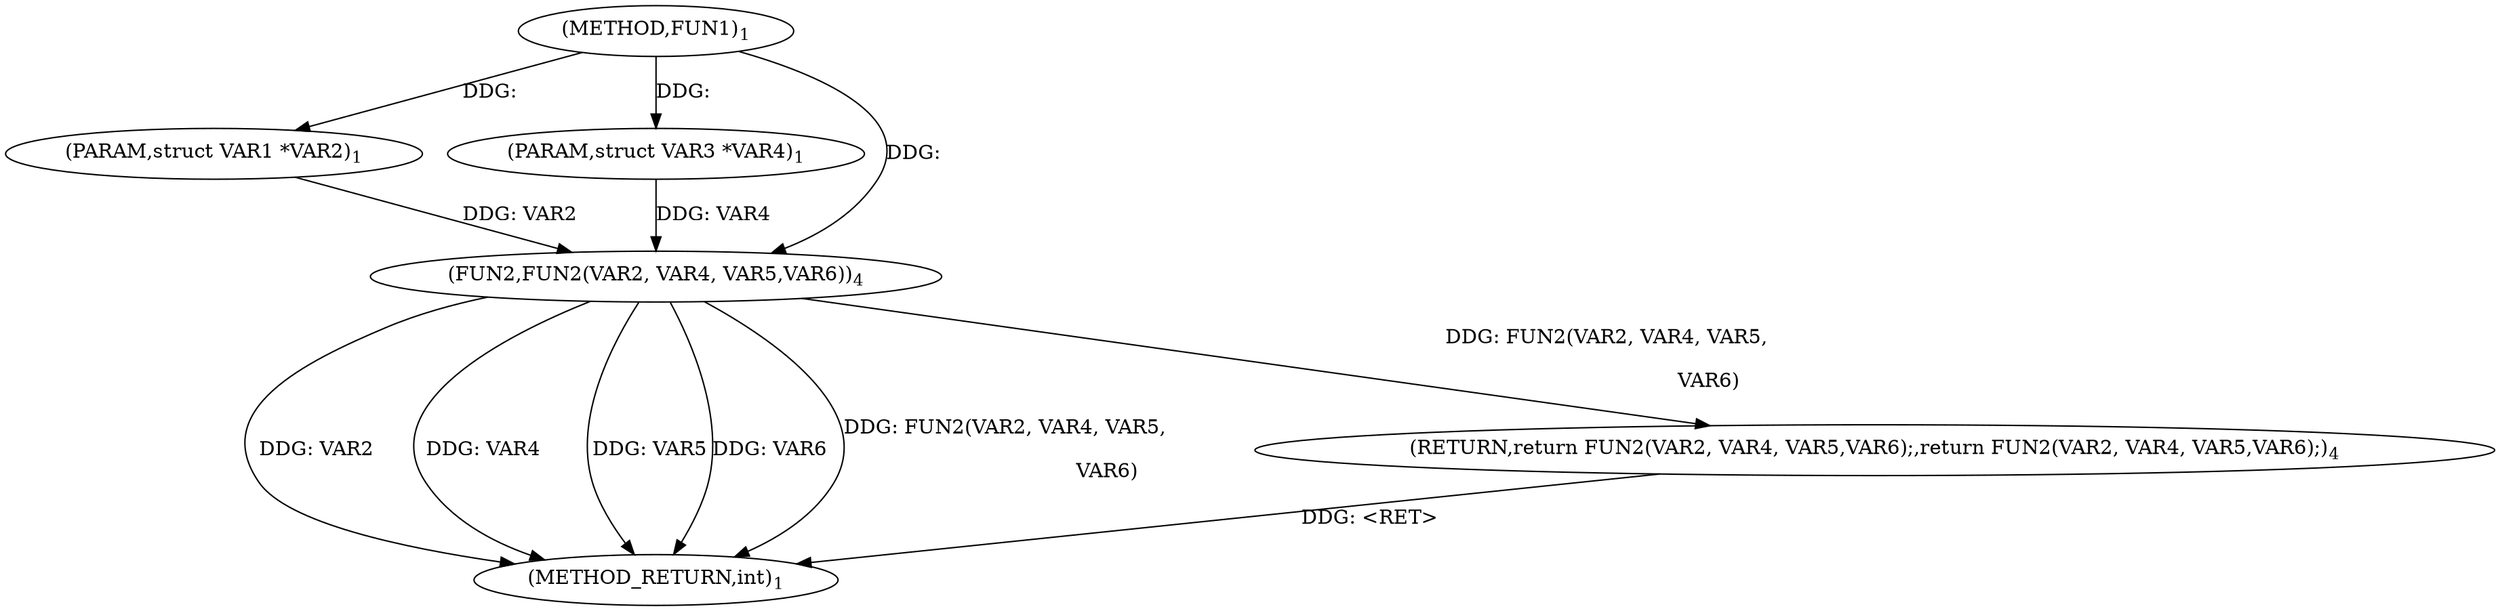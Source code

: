digraph "FUN1" {  
"8" [label = <(METHOD,FUN1)<SUB>1</SUB>> ]
"18" [label = <(METHOD_RETURN,int)<SUB>1</SUB>> ]
"9" [label = <(PARAM,struct VAR1 *VAR2)<SUB>1</SUB>> ]
"10" [label = <(PARAM,struct VAR3 *VAR4)<SUB>1</SUB>> ]
"12" [label = <(RETURN,return FUN2(VAR2, VAR4, VAR5,

				VAR6);,return FUN2(VAR2, VAR4, VAR5,

				VAR6);)<SUB>4</SUB>> ]
"13" [label = <(FUN2,FUN2(VAR2, VAR4, VAR5,

				VAR6))<SUB>4</SUB>> ]
  "12" -> "18"  [ label = "DDG: &lt;RET&gt;"] 
  "13" -> "18"  [ label = "DDG: VAR2"] 
  "13" -> "18"  [ label = "DDG: VAR4"] 
  "13" -> "18"  [ label = "DDG: VAR5"] 
  "13" -> "18"  [ label = "DDG: VAR6"] 
  "13" -> "18"  [ label = "DDG: FUN2(VAR2, VAR4, VAR5,

				VAR6)"] 
  "8" -> "9"  [ label = "DDG: "] 
  "8" -> "10"  [ label = "DDG: "] 
  "13" -> "12"  [ label = "DDG: FUN2(VAR2, VAR4, VAR5,

				VAR6)"] 
  "9" -> "13"  [ label = "DDG: VAR2"] 
  "8" -> "13"  [ label = "DDG: "] 
  "10" -> "13"  [ label = "DDG: VAR4"] 
}
